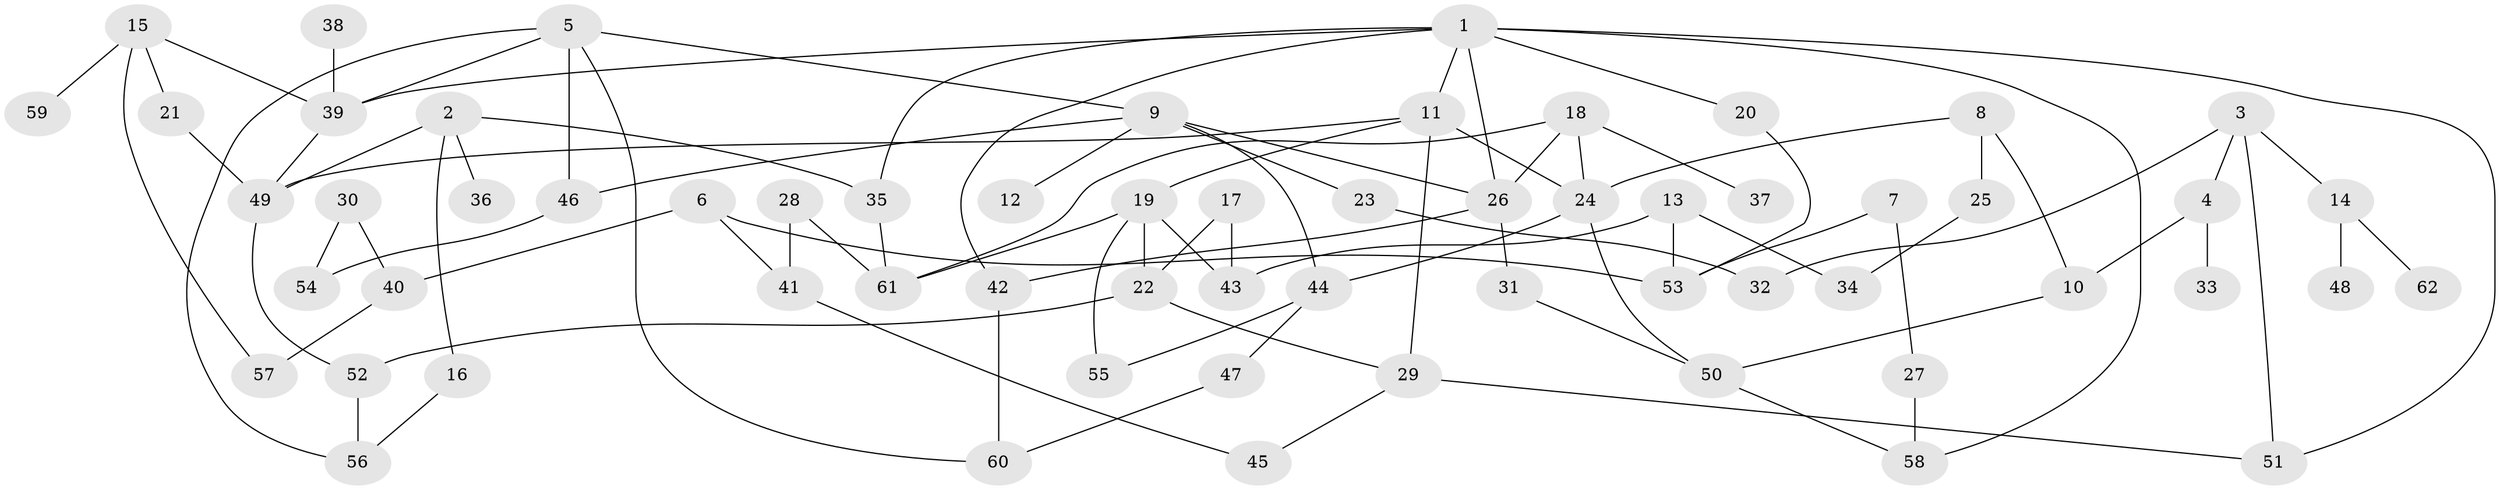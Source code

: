 // original degree distribution, {5: 0.024390243902439025, 6: 0.04878048780487805, 3: 0.15447154471544716, 4: 0.16260162601626016, 7: 0.008130081300813009, 2: 0.3008130081300813, 1: 0.3008130081300813}
// Generated by graph-tools (version 1.1) at 2025/36/03/04/25 23:36:13]
// undirected, 62 vertices, 92 edges
graph export_dot {
  node [color=gray90,style=filled];
  1;
  2;
  3;
  4;
  5;
  6;
  7;
  8;
  9;
  10;
  11;
  12;
  13;
  14;
  15;
  16;
  17;
  18;
  19;
  20;
  21;
  22;
  23;
  24;
  25;
  26;
  27;
  28;
  29;
  30;
  31;
  32;
  33;
  34;
  35;
  36;
  37;
  38;
  39;
  40;
  41;
  42;
  43;
  44;
  45;
  46;
  47;
  48;
  49;
  50;
  51;
  52;
  53;
  54;
  55;
  56;
  57;
  58;
  59;
  60;
  61;
  62;
  1 -- 11 [weight=1.0];
  1 -- 20 [weight=1.0];
  1 -- 26 [weight=1.0];
  1 -- 35 [weight=1.0];
  1 -- 39 [weight=1.0];
  1 -- 42 [weight=1.0];
  1 -- 51 [weight=1.0];
  1 -- 58 [weight=1.0];
  2 -- 16 [weight=1.0];
  2 -- 35 [weight=1.0];
  2 -- 36 [weight=1.0];
  2 -- 49 [weight=1.0];
  3 -- 4 [weight=1.0];
  3 -- 14 [weight=1.0];
  3 -- 32 [weight=1.0];
  3 -- 51 [weight=1.0];
  4 -- 10 [weight=1.0];
  4 -- 33 [weight=1.0];
  5 -- 9 [weight=1.0];
  5 -- 39 [weight=1.0];
  5 -- 46 [weight=1.0];
  5 -- 56 [weight=1.0];
  5 -- 60 [weight=1.0];
  6 -- 40 [weight=1.0];
  6 -- 41 [weight=1.0];
  6 -- 53 [weight=1.0];
  7 -- 27 [weight=1.0];
  7 -- 53 [weight=1.0];
  8 -- 10 [weight=1.0];
  8 -- 24 [weight=1.0];
  8 -- 25 [weight=1.0];
  9 -- 12 [weight=1.0];
  9 -- 23 [weight=1.0];
  9 -- 26 [weight=1.0];
  9 -- 44 [weight=1.0];
  9 -- 46 [weight=1.0];
  10 -- 50 [weight=1.0];
  11 -- 19 [weight=1.0];
  11 -- 24 [weight=1.0];
  11 -- 29 [weight=1.0];
  11 -- 49 [weight=1.0];
  13 -- 34 [weight=1.0];
  13 -- 43 [weight=1.0];
  13 -- 53 [weight=1.0];
  14 -- 48 [weight=1.0];
  14 -- 62 [weight=1.0];
  15 -- 21 [weight=1.0];
  15 -- 39 [weight=1.0];
  15 -- 57 [weight=1.0];
  15 -- 59 [weight=1.0];
  16 -- 56 [weight=1.0];
  17 -- 22 [weight=1.0];
  17 -- 43 [weight=1.0];
  18 -- 24 [weight=1.0];
  18 -- 26 [weight=1.0];
  18 -- 37 [weight=1.0];
  18 -- 61 [weight=1.0];
  19 -- 22 [weight=1.0];
  19 -- 43 [weight=1.0];
  19 -- 55 [weight=1.0];
  19 -- 61 [weight=1.0];
  20 -- 53 [weight=1.0];
  21 -- 49 [weight=1.0];
  22 -- 29 [weight=1.0];
  22 -- 52 [weight=1.0];
  23 -- 32 [weight=1.0];
  24 -- 44 [weight=1.0];
  24 -- 50 [weight=1.0];
  25 -- 34 [weight=1.0];
  26 -- 31 [weight=1.0];
  26 -- 42 [weight=1.0];
  27 -- 58 [weight=1.0];
  28 -- 41 [weight=1.0];
  28 -- 61 [weight=1.0];
  29 -- 45 [weight=1.0];
  29 -- 51 [weight=1.0];
  30 -- 40 [weight=1.0];
  30 -- 54 [weight=1.0];
  31 -- 50 [weight=1.0];
  35 -- 61 [weight=1.0];
  38 -- 39 [weight=1.0];
  39 -- 49 [weight=1.0];
  40 -- 57 [weight=1.0];
  41 -- 45 [weight=1.0];
  42 -- 60 [weight=1.0];
  44 -- 47 [weight=1.0];
  44 -- 55 [weight=1.0];
  46 -- 54 [weight=1.0];
  47 -- 60 [weight=1.0];
  49 -- 52 [weight=1.0];
  50 -- 58 [weight=1.0];
  52 -- 56 [weight=1.0];
}
